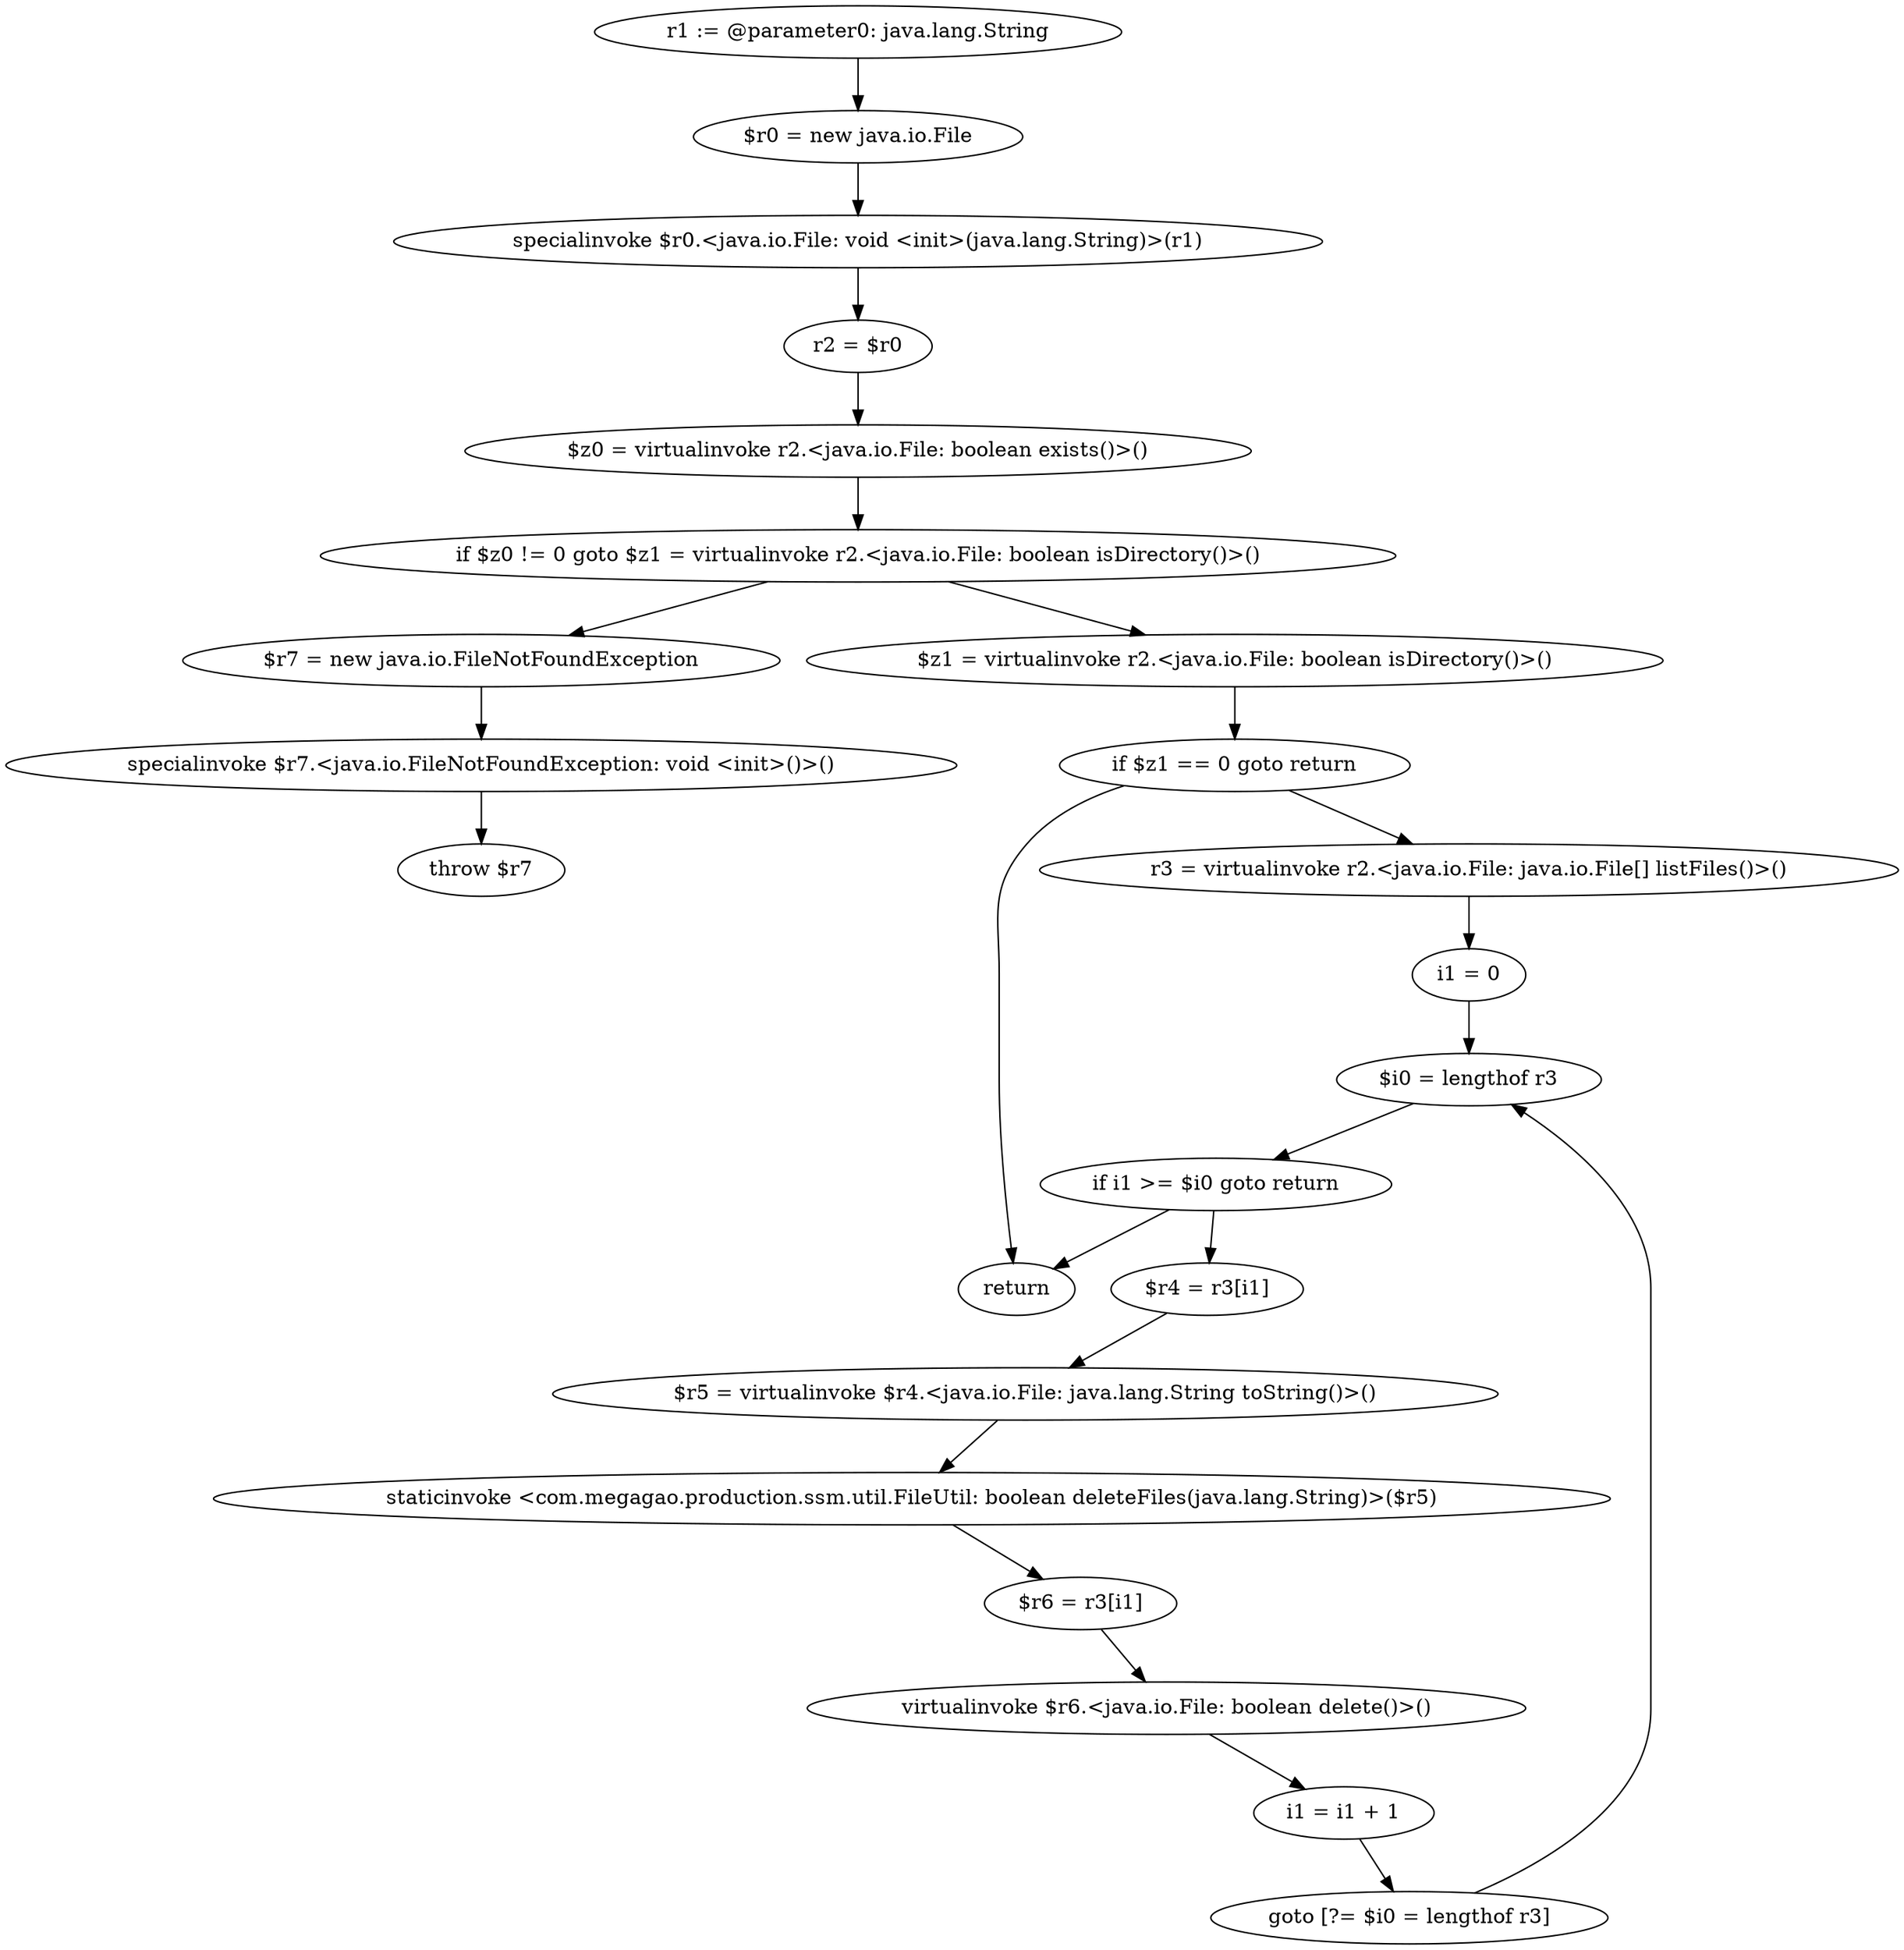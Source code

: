 digraph "unitGraph" {
    "r1 := @parameter0: java.lang.String"
    "$r0 = new java.io.File"
    "specialinvoke $r0.<java.io.File: void <init>(java.lang.String)>(r1)"
    "r2 = $r0"
    "$z0 = virtualinvoke r2.<java.io.File: boolean exists()>()"
    "if $z0 != 0 goto $z1 = virtualinvoke r2.<java.io.File: boolean isDirectory()>()"
    "$r7 = new java.io.FileNotFoundException"
    "specialinvoke $r7.<java.io.FileNotFoundException: void <init>()>()"
    "throw $r7"
    "$z1 = virtualinvoke r2.<java.io.File: boolean isDirectory()>()"
    "if $z1 == 0 goto return"
    "r3 = virtualinvoke r2.<java.io.File: java.io.File[] listFiles()>()"
    "i1 = 0"
    "$i0 = lengthof r3"
    "if i1 >= $i0 goto return"
    "$r4 = r3[i1]"
    "$r5 = virtualinvoke $r4.<java.io.File: java.lang.String toString()>()"
    "staticinvoke <com.megagao.production.ssm.util.FileUtil: boolean deleteFiles(java.lang.String)>($r5)"
    "$r6 = r3[i1]"
    "virtualinvoke $r6.<java.io.File: boolean delete()>()"
    "i1 = i1 + 1"
    "goto [?= $i0 = lengthof r3]"
    "return"
    "r1 := @parameter0: java.lang.String"->"$r0 = new java.io.File";
    "$r0 = new java.io.File"->"specialinvoke $r0.<java.io.File: void <init>(java.lang.String)>(r1)";
    "specialinvoke $r0.<java.io.File: void <init>(java.lang.String)>(r1)"->"r2 = $r0";
    "r2 = $r0"->"$z0 = virtualinvoke r2.<java.io.File: boolean exists()>()";
    "$z0 = virtualinvoke r2.<java.io.File: boolean exists()>()"->"if $z0 != 0 goto $z1 = virtualinvoke r2.<java.io.File: boolean isDirectory()>()";
    "if $z0 != 0 goto $z1 = virtualinvoke r2.<java.io.File: boolean isDirectory()>()"->"$r7 = new java.io.FileNotFoundException";
    "if $z0 != 0 goto $z1 = virtualinvoke r2.<java.io.File: boolean isDirectory()>()"->"$z1 = virtualinvoke r2.<java.io.File: boolean isDirectory()>()";
    "$r7 = new java.io.FileNotFoundException"->"specialinvoke $r7.<java.io.FileNotFoundException: void <init>()>()";
    "specialinvoke $r7.<java.io.FileNotFoundException: void <init>()>()"->"throw $r7";
    "$z1 = virtualinvoke r2.<java.io.File: boolean isDirectory()>()"->"if $z1 == 0 goto return";
    "if $z1 == 0 goto return"->"r3 = virtualinvoke r2.<java.io.File: java.io.File[] listFiles()>()";
    "if $z1 == 0 goto return"->"return";
    "r3 = virtualinvoke r2.<java.io.File: java.io.File[] listFiles()>()"->"i1 = 0";
    "i1 = 0"->"$i0 = lengthof r3";
    "$i0 = lengthof r3"->"if i1 >= $i0 goto return";
    "if i1 >= $i0 goto return"->"$r4 = r3[i1]";
    "if i1 >= $i0 goto return"->"return";
    "$r4 = r3[i1]"->"$r5 = virtualinvoke $r4.<java.io.File: java.lang.String toString()>()";
    "$r5 = virtualinvoke $r4.<java.io.File: java.lang.String toString()>()"->"staticinvoke <com.megagao.production.ssm.util.FileUtil: boolean deleteFiles(java.lang.String)>($r5)";
    "staticinvoke <com.megagao.production.ssm.util.FileUtil: boolean deleteFiles(java.lang.String)>($r5)"->"$r6 = r3[i1]";
    "$r6 = r3[i1]"->"virtualinvoke $r6.<java.io.File: boolean delete()>()";
    "virtualinvoke $r6.<java.io.File: boolean delete()>()"->"i1 = i1 + 1";
    "i1 = i1 + 1"->"goto [?= $i0 = lengthof r3]";
    "goto [?= $i0 = lengthof r3]"->"$i0 = lengthof r3";
}
